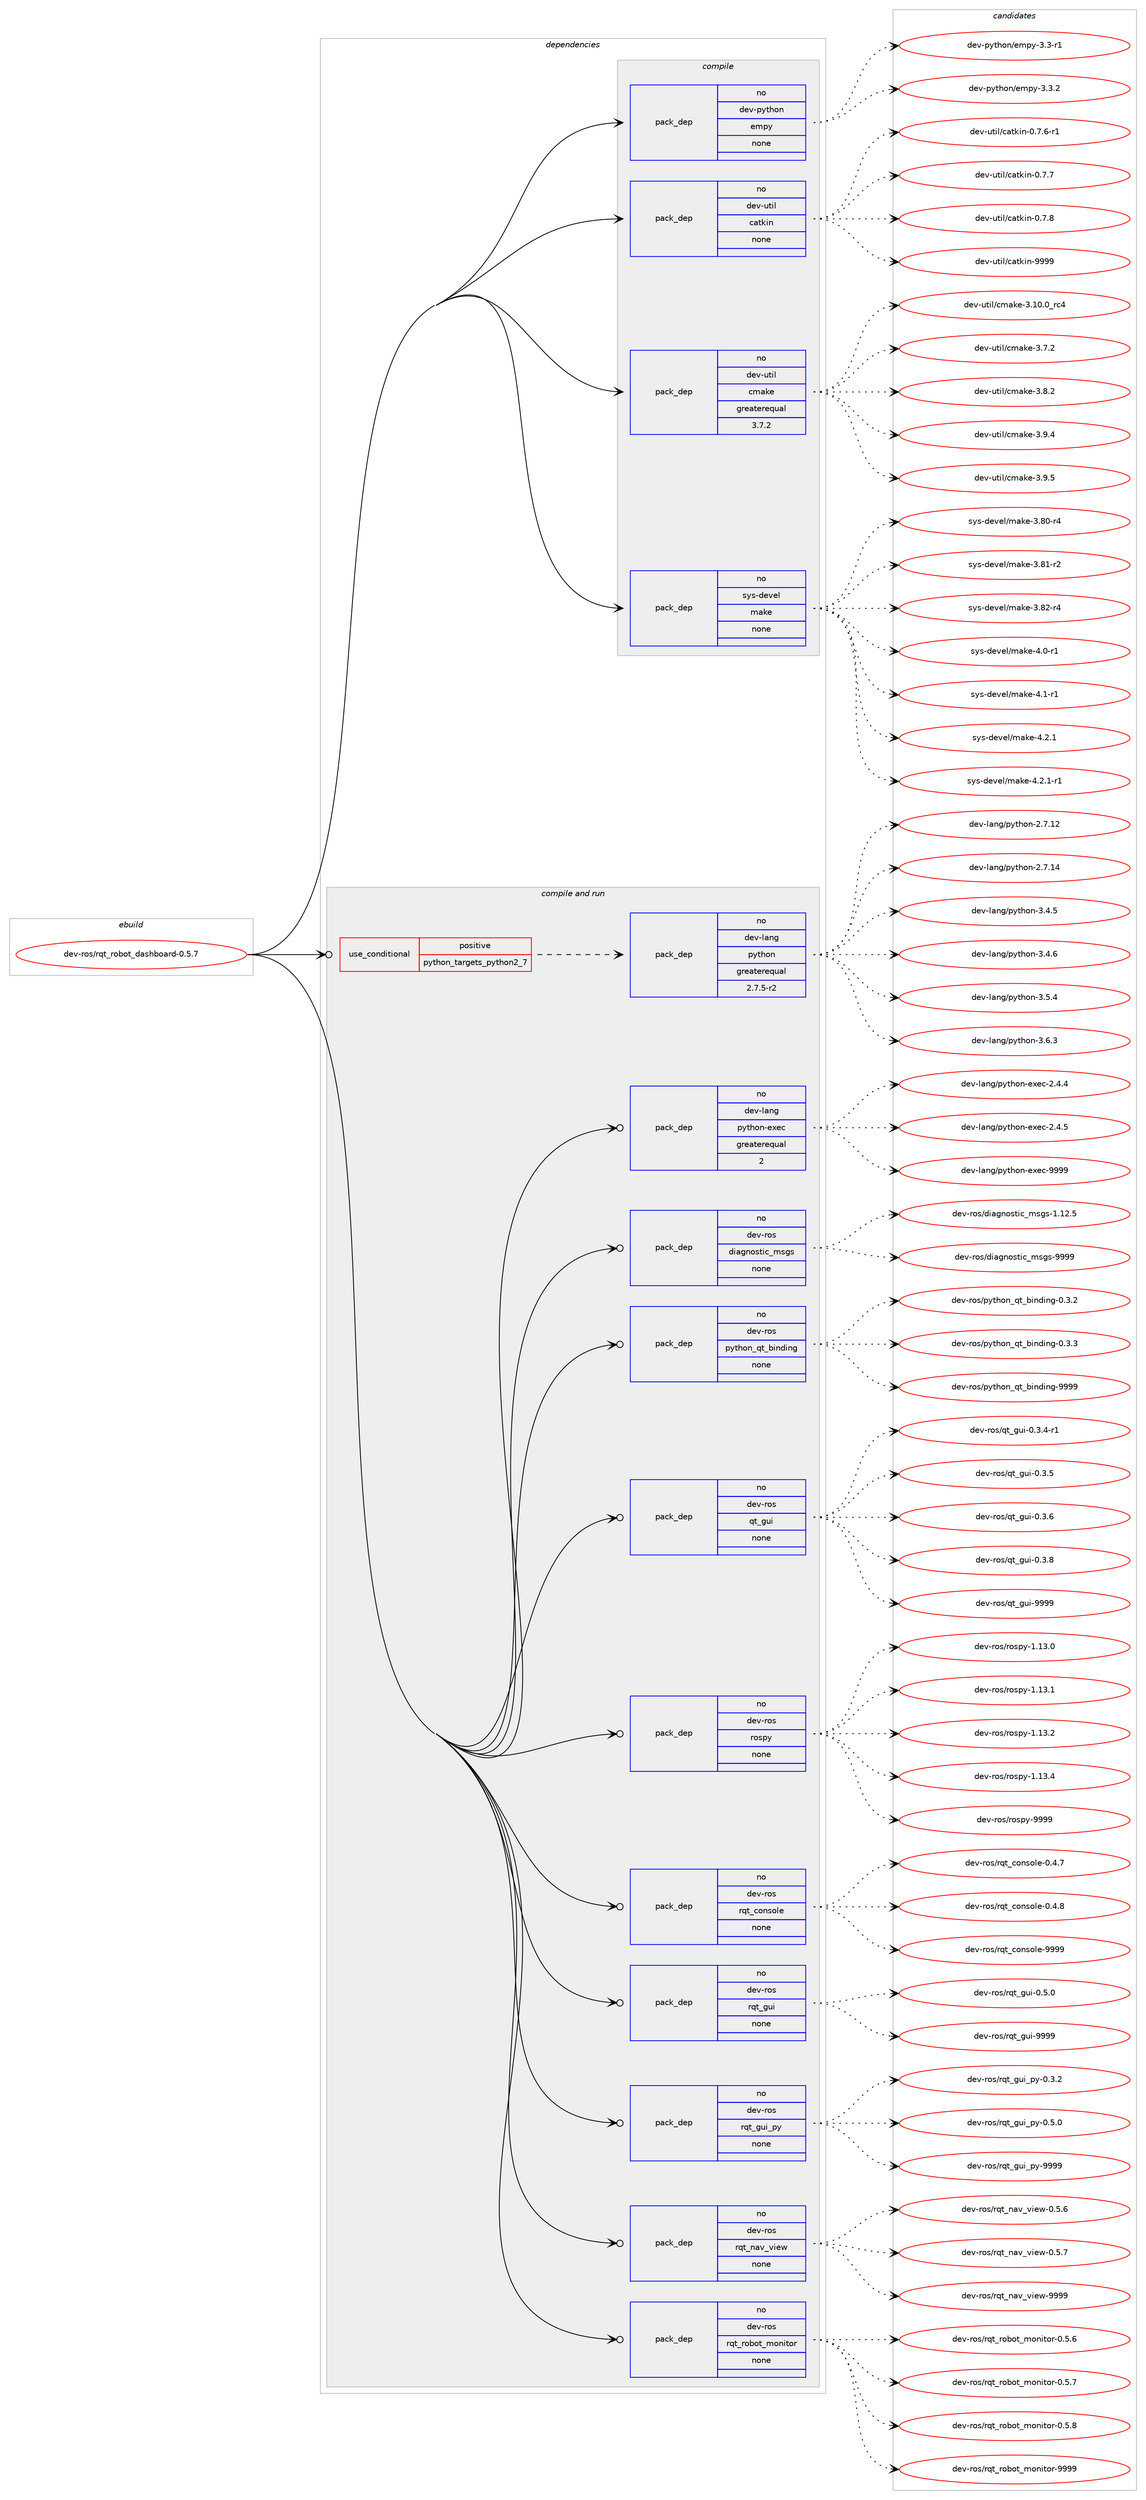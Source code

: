 digraph prolog {

# *************
# Graph options
# *************

newrank=true;
concentrate=true;
compound=true;
graph [rankdir=LR,fontname=Helvetica,fontsize=10,ranksep=1.5];#, ranksep=2.5, nodesep=0.2];
edge  [arrowhead=vee];
node  [fontname=Helvetica,fontsize=10];

# **********
# The ebuild
# **********

subgraph cluster_leftcol {
color=gray;
rank=same;
label=<<i>ebuild</i>>;
id [label="dev-ros/rqt_robot_dashboard-0.5.7", color=red, width=4, href="../dev-ros/rqt_robot_dashboard-0.5.7.svg"];
}

# ****************
# The dependencies
# ****************

subgraph cluster_midcol {
color=gray;
label=<<i>dependencies</i>>;
subgraph cluster_compile {
fillcolor="#eeeeee";
style=filled;
label=<<i>compile</i>>;
subgraph pack162225 {
dependency213310 [label=<<TABLE BORDER="0" CELLBORDER="1" CELLSPACING="0" CELLPADDING="4" WIDTH="220"><TR><TD ROWSPAN="6" CELLPADDING="30">pack_dep</TD></TR><TR><TD WIDTH="110">no</TD></TR><TR><TD>dev-python</TD></TR><TR><TD>empy</TD></TR><TR><TD>none</TD></TR><TR><TD></TD></TR></TABLE>>, shape=none, color=blue];
}
id:e -> dependency213310:w [weight=20,style="solid",arrowhead="vee"];
subgraph pack162226 {
dependency213311 [label=<<TABLE BORDER="0" CELLBORDER="1" CELLSPACING="0" CELLPADDING="4" WIDTH="220"><TR><TD ROWSPAN="6" CELLPADDING="30">pack_dep</TD></TR><TR><TD WIDTH="110">no</TD></TR><TR><TD>dev-util</TD></TR><TR><TD>catkin</TD></TR><TR><TD>none</TD></TR><TR><TD></TD></TR></TABLE>>, shape=none, color=blue];
}
id:e -> dependency213311:w [weight=20,style="solid",arrowhead="vee"];
subgraph pack162227 {
dependency213312 [label=<<TABLE BORDER="0" CELLBORDER="1" CELLSPACING="0" CELLPADDING="4" WIDTH="220"><TR><TD ROWSPAN="6" CELLPADDING="30">pack_dep</TD></TR><TR><TD WIDTH="110">no</TD></TR><TR><TD>dev-util</TD></TR><TR><TD>cmake</TD></TR><TR><TD>greaterequal</TD></TR><TR><TD>3.7.2</TD></TR></TABLE>>, shape=none, color=blue];
}
id:e -> dependency213312:w [weight=20,style="solid",arrowhead="vee"];
subgraph pack162228 {
dependency213313 [label=<<TABLE BORDER="0" CELLBORDER="1" CELLSPACING="0" CELLPADDING="4" WIDTH="220"><TR><TD ROWSPAN="6" CELLPADDING="30">pack_dep</TD></TR><TR><TD WIDTH="110">no</TD></TR><TR><TD>sys-devel</TD></TR><TR><TD>make</TD></TR><TR><TD>none</TD></TR><TR><TD></TD></TR></TABLE>>, shape=none, color=blue];
}
id:e -> dependency213313:w [weight=20,style="solid",arrowhead="vee"];
}
subgraph cluster_compileandrun {
fillcolor="#eeeeee";
style=filled;
label=<<i>compile and run</i>>;
subgraph cond47095 {
dependency213314 [label=<<TABLE BORDER="0" CELLBORDER="1" CELLSPACING="0" CELLPADDING="4"><TR><TD ROWSPAN="3" CELLPADDING="10">use_conditional</TD></TR><TR><TD>positive</TD></TR><TR><TD>python_targets_python2_7</TD></TR></TABLE>>, shape=none, color=red];
subgraph pack162229 {
dependency213315 [label=<<TABLE BORDER="0" CELLBORDER="1" CELLSPACING="0" CELLPADDING="4" WIDTH="220"><TR><TD ROWSPAN="6" CELLPADDING="30">pack_dep</TD></TR><TR><TD WIDTH="110">no</TD></TR><TR><TD>dev-lang</TD></TR><TR><TD>python</TD></TR><TR><TD>greaterequal</TD></TR><TR><TD>2.7.5-r2</TD></TR></TABLE>>, shape=none, color=blue];
}
dependency213314:e -> dependency213315:w [weight=20,style="dashed",arrowhead="vee"];
}
id:e -> dependency213314:w [weight=20,style="solid",arrowhead="odotvee"];
subgraph pack162230 {
dependency213316 [label=<<TABLE BORDER="0" CELLBORDER="1" CELLSPACING="0" CELLPADDING="4" WIDTH="220"><TR><TD ROWSPAN="6" CELLPADDING="30">pack_dep</TD></TR><TR><TD WIDTH="110">no</TD></TR><TR><TD>dev-lang</TD></TR><TR><TD>python-exec</TD></TR><TR><TD>greaterequal</TD></TR><TR><TD>2</TD></TR></TABLE>>, shape=none, color=blue];
}
id:e -> dependency213316:w [weight=20,style="solid",arrowhead="odotvee"];
subgraph pack162231 {
dependency213317 [label=<<TABLE BORDER="0" CELLBORDER="1" CELLSPACING="0" CELLPADDING="4" WIDTH="220"><TR><TD ROWSPAN="6" CELLPADDING="30">pack_dep</TD></TR><TR><TD WIDTH="110">no</TD></TR><TR><TD>dev-ros</TD></TR><TR><TD>diagnostic_msgs</TD></TR><TR><TD>none</TD></TR><TR><TD></TD></TR></TABLE>>, shape=none, color=blue];
}
id:e -> dependency213317:w [weight=20,style="solid",arrowhead="odotvee"];
subgraph pack162232 {
dependency213318 [label=<<TABLE BORDER="0" CELLBORDER="1" CELLSPACING="0" CELLPADDING="4" WIDTH="220"><TR><TD ROWSPAN="6" CELLPADDING="30">pack_dep</TD></TR><TR><TD WIDTH="110">no</TD></TR><TR><TD>dev-ros</TD></TR><TR><TD>python_qt_binding</TD></TR><TR><TD>none</TD></TR><TR><TD></TD></TR></TABLE>>, shape=none, color=blue];
}
id:e -> dependency213318:w [weight=20,style="solid",arrowhead="odotvee"];
subgraph pack162233 {
dependency213319 [label=<<TABLE BORDER="0" CELLBORDER="1" CELLSPACING="0" CELLPADDING="4" WIDTH="220"><TR><TD ROWSPAN="6" CELLPADDING="30">pack_dep</TD></TR><TR><TD WIDTH="110">no</TD></TR><TR><TD>dev-ros</TD></TR><TR><TD>qt_gui</TD></TR><TR><TD>none</TD></TR><TR><TD></TD></TR></TABLE>>, shape=none, color=blue];
}
id:e -> dependency213319:w [weight=20,style="solid",arrowhead="odotvee"];
subgraph pack162234 {
dependency213320 [label=<<TABLE BORDER="0" CELLBORDER="1" CELLSPACING="0" CELLPADDING="4" WIDTH="220"><TR><TD ROWSPAN="6" CELLPADDING="30">pack_dep</TD></TR><TR><TD WIDTH="110">no</TD></TR><TR><TD>dev-ros</TD></TR><TR><TD>rospy</TD></TR><TR><TD>none</TD></TR><TR><TD></TD></TR></TABLE>>, shape=none, color=blue];
}
id:e -> dependency213320:w [weight=20,style="solid",arrowhead="odotvee"];
subgraph pack162235 {
dependency213321 [label=<<TABLE BORDER="0" CELLBORDER="1" CELLSPACING="0" CELLPADDING="4" WIDTH="220"><TR><TD ROWSPAN="6" CELLPADDING="30">pack_dep</TD></TR><TR><TD WIDTH="110">no</TD></TR><TR><TD>dev-ros</TD></TR><TR><TD>rqt_console</TD></TR><TR><TD>none</TD></TR><TR><TD></TD></TR></TABLE>>, shape=none, color=blue];
}
id:e -> dependency213321:w [weight=20,style="solid",arrowhead="odotvee"];
subgraph pack162236 {
dependency213322 [label=<<TABLE BORDER="0" CELLBORDER="1" CELLSPACING="0" CELLPADDING="4" WIDTH="220"><TR><TD ROWSPAN="6" CELLPADDING="30">pack_dep</TD></TR><TR><TD WIDTH="110">no</TD></TR><TR><TD>dev-ros</TD></TR><TR><TD>rqt_gui</TD></TR><TR><TD>none</TD></TR><TR><TD></TD></TR></TABLE>>, shape=none, color=blue];
}
id:e -> dependency213322:w [weight=20,style="solid",arrowhead="odotvee"];
subgraph pack162237 {
dependency213323 [label=<<TABLE BORDER="0" CELLBORDER="1" CELLSPACING="0" CELLPADDING="4" WIDTH="220"><TR><TD ROWSPAN="6" CELLPADDING="30">pack_dep</TD></TR><TR><TD WIDTH="110">no</TD></TR><TR><TD>dev-ros</TD></TR><TR><TD>rqt_gui_py</TD></TR><TR><TD>none</TD></TR><TR><TD></TD></TR></TABLE>>, shape=none, color=blue];
}
id:e -> dependency213323:w [weight=20,style="solid",arrowhead="odotvee"];
subgraph pack162238 {
dependency213324 [label=<<TABLE BORDER="0" CELLBORDER="1" CELLSPACING="0" CELLPADDING="4" WIDTH="220"><TR><TD ROWSPAN="6" CELLPADDING="30">pack_dep</TD></TR><TR><TD WIDTH="110">no</TD></TR><TR><TD>dev-ros</TD></TR><TR><TD>rqt_nav_view</TD></TR><TR><TD>none</TD></TR><TR><TD></TD></TR></TABLE>>, shape=none, color=blue];
}
id:e -> dependency213324:w [weight=20,style="solid",arrowhead="odotvee"];
subgraph pack162239 {
dependency213325 [label=<<TABLE BORDER="0" CELLBORDER="1" CELLSPACING="0" CELLPADDING="4" WIDTH="220"><TR><TD ROWSPAN="6" CELLPADDING="30">pack_dep</TD></TR><TR><TD WIDTH="110">no</TD></TR><TR><TD>dev-ros</TD></TR><TR><TD>rqt_robot_monitor</TD></TR><TR><TD>none</TD></TR><TR><TD></TD></TR></TABLE>>, shape=none, color=blue];
}
id:e -> dependency213325:w [weight=20,style="solid",arrowhead="odotvee"];
}
subgraph cluster_run {
fillcolor="#eeeeee";
style=filled;
label=<<i>run</i>>;
}
}

# **************
# The candidates
# **************

subgraph cluster_choices {
rank=same;
color=gray;
label=<<i>candidates</i>>;

subgraph choice162225 {
color=black;
nodesep=1;
choice1001011184511212111610411111047101109112121455146514511449 [label="dev-python/empy-3.3-r1", color=red, width=4,href="../dev-python/empy-3.3-r1.svg"];
choice1001011184511212111610411111047101109112121455146514650 [label="dev-python/empy-3.3.2", color=red, width=4,href="../dev-python/empy-3.3.2.svg"];
dependency213310:e -> choice1001011184511212111610411111047101109112121455146514511449:w [style=dotted,weight="100"];
dependency213310:e -> choice1001011184511212111610411111047101109112121455146514650:w [style=dotted,weight="100"];
}
subgraph choice162226 {
color=black;
nodesep=1;
choice100101118451171161051084799971161071051104548465546544511449 [label="dev-util/catkin-0.7.6-r1", color=red, width=4,href="../dev-util/catkin-0.7.6-r1.svg"];
choice10010111845117116105108479997116107105110454846554655 [label="dev-util/catkin-0.7.7", color=red, width=4,href="../dev-util/catkin-0.7.7.svg"];
choice10010111845117116105108479997116107105110454846554656 [label="dev-util/catkin-0.7.8", color=red, width=4,href="../dev-util/catkin-0.7.8.svg"];
choice100101118451171161051084799971161071051104557575757 [label="dev-util/catkin-9999", color=red, width=4,href="../dev-util/catkin-9999.svg"];
dependency213311:e -> choice100101118451171161051084799971161071051104548465546544511449:w [style=dotted,weight="100"];
dependency213311:e -> choice10010111845117116105108479997116107105110454846554655:w [style=dotted,weight="100"];
dependency213311:e -> choice10010111845117116105108479997116107105110454846554656:w [style=dotted,weight="100"];
dependency213311:e -> choice100101118451171161051084799971161071051104557575757:w [style=dotted,weight="100"];
}
subgraph choice162227 {
color=black;
nodesep=1;
choice1001011184511711610510847991099710710145514649484648951149952 [label="dev-util/cmake-3.10.0_rc4", color=red, width=4,href="../dev-util/cmake-3.10.0_rc4.svg"];
choice10010111845117116105108479910997107101455146554650 [label="dev-util/cmake-3.7.2", color=red, width=4,href="../dev-util/cmake-3.7.2.svg"];
choice10010111845117116105108479910997107101455146564650 [label="dev-util/cmake-3.8.2", color=red, width=4,href="../dev-util/cmake-3.8.2.svg"];
choice10010111845117116105108479910997107101455146574652 [label="dev-util/cmake-3.9.4", color=red, width=4,href="../dev-util/cmake-3.9.4.svg"];
choice10010111845117116105108479910997107101455146574653 [label="dev-util/cmake-3.9.5", color=red, width=4,href="../dev-util/cmake-3.9.5.svg"];
dependency213312:e -> choice1001011184511711610510847991099710710145514649484648951149952:w [style=dotted,weight="100"];
dependency213312:e -> choice10010111845117116105108479910997107101455146554650:w [style=dotted,weight="100"];
dependency213312:e -> choice10010111845117116105108479910997107101455146564650:w [style=dotted,weight="100"];
dependency213312:e -> choice10010111845117116105108479910997107101455146574652:w [style=dotted,weight="100"];
dependency213312:e -> choice10010111845117116105108479910997107101455146574653:w [style=dotted,weight="100"];
}
subgraph choice162228 {
color=black;
nodesep=1;
choice11512111545100101118101108471099710710145514656484511452 [label="sys-devel/make-3.80-r4", color=red, width=4,href="../sys-devel/make-3.80-r4.svg"];
choice11512111545100101118101108471099710710145514656494511450 [label="sys-devel/make-3.81-r2", color=red, width=4,href="../sys-devel/make-3.81-r2.svg"];
choice11512111545100101118101108471099710710145514656504511452 [label="sys-devel/make-3.82-r4", color=red, width=4,href="../sys-devel/make-3.82-r4.svg"];
choice115121115451001011181011084710997107101455246484511449 [label="sys-devel/make-4.0-r1", color=red, width=4,href="../sys-devel/make-4.0-r1.svg"];
choice115121115451001011181011084710997107101455246494511449 [label="sys-devel/make-4.1-r1", color=red, width=4,href="../sys-devel/make-4.1-r1.svg"];
choice115121115451001011181011084710997107101455246504649 [label="sys-devel/make-4.2.1", color=red, width=4,href="../sys-devel/make-4.2.1.svg"];
choice1151211154510010111810110847109971071014552465046494511449 [label="sys-devel/make-4.2.1-r1", color=red, width=4,href="../sys-devel/make-4.2.1-r1.svg"];
dependency213313:e -> choice11512111545100101118101108471099710710145514656484511452:w [style=dotted,weight="100"];
dependency213313:e -> choice11512111545100101118101108471099710710145514656494511450:w [style=dotted,weight="100"];
dependency213313:e -> choice11512111545100101118101108471099710710145514656504511452:w [style=dotted,weight="100"];
dependency213313:e -> choice115121115451001011181011084710997107101455246484511449:w [style=dotted,weight="100"];
dependency213313:e -> choice115121115451001011181011084710997107101455246494511449:w [style=dotted,weight="100"];
dependency213313:e -> choice115121115451001011181011084710997107101455246504649:w [style=dotted,weight="100"];
dependency213313:e -> choice1151211154510010111810110847109971071014552465046494511449:w [style=dotted,weight="100"];
}
subgraph choice162229 {
color=black;
nodesep=1;
choice10010111845108971101034711212111610411111045504655464950 [label="dev-lang/python-2.7.12", color=red, width=4,href="../dev-lang/python-2.7.12.svg"];
choice10010111845108971101034711212111610411111045504655464952 [label="dev-lang/python-2.7.14", color=red, width=4,href="../dev-lang/python-2.7.14.svg"];
choice100101118451089711010347112121116104111110455146524653 [label="dev-lang/python-3.4.5", color=red, width=4,href="../dev-lang/python-3.4.5.svg"];
choice100101118451089711010347112121116104111110455146524654 [label="dev-lang/python-3.4.6", color=red, width=4,href="../dev-lang/python-3.4.6.svg"];
choice100101118451089711010347112121116104111110455146534652 [label="dev-lang/python-3.5.4", color=red, width=4,href="../dev-lang/python-3.5.4.svg"];
choice100101118451089711010347112121116104111110455146544651 [label="dev-lang/python-3.6.3", color=red, width=4,href="../dev-lang/python-3.6.3.svg"];
dependency213315:e -> choice10010111845108971101034711212111610411111045504655464950:w [style=dotted,weight="100"];
dependency213315:e -> choice10010111845108971101034711212111610411111045504655464952:w [style=dotted,weight="100"];
dependency213315:e -> choice100101118451089711010347112121116104111110455146524653:w [style=dotted,weight="100"];
dependency213315:e -> choice100101118451089711010347112121116104111110455146524654:w [style=dotted,weight="100"];
dependency213315:e -> choice100101118451089711010347112121116104111110455146534652:w [style=dotted,weight="100"];
dependency213315:e -> choice100101118451089711010347112121116104111110455146544651:w [style=dotted,weight="100"];
}
subgraph choice162230 {
color=black;
nodesep=1;
choice1001011184510897110103471121211161041111104510112010199455046524652 [label="dev-lang/python-exec-2.4.4", color=red, width=4,href="../dev-lang/python-exec-2.4.4.svg"];
choice1001011184510897110103471121211161041111104510112010199455046524653 [label="dev-lang/python-exec-2.4.5", color=red, width=4,href="../dev-lang/python-exec-2.4.5.svg"];
choice10010111845108971101034711212111610411111045101120101994557575757 [label="dev-lang/python-exec-9999", color=red, width=4,href="../dev-lang/python-exec-9999.svg"];
dependency213316:e -> choice1001011184510897110103471121211161041111104510112010199455046524652:w [style=dotted,weight="100"];
dependency213316:e -> choice1001011184510897110103471121211161041111104510112010199455046524653:w [style=dotted,weight="100"];
dependency213316:e -> choice10010111845108971101034711212111610411111045101120101994557575757:w [style=dotted,weight="100"];
}
subgraph choice162231 {
color=black;
nodesep=1;
choice100101118451141111154710010597103110111115116105999510911510311545494649504653 [label="dev-ros/diagnostic_msgs-1.12.5", color=red, width=4,href="../dev-ros/diagnostic_msgs-1.12.5.svg"];
choice10010111845114111115471001059710311011111511610599951091151031154557575757 [label="dev-ros/diagnostic_msgs-9999", color=red, width=4,href="../dev-ros/diagnostic_msgs-9999.svg"];
dependency213317:e -> choice100101118451141111154710010597103110111115116105999510911510311545494649504653:w [style=dotted,weight="100"];
dependency213317:e -> choice10010111845114111115471001059710311011111511610599951091151031154557575757:w [style=dotted,weight="100"];
}
subgraph choice162232 {
color=black;
nodesep=1;
choice1001011184511411111547112121116104111110951131169598105110100105110103454846514650 [label="dev-ros/python_qt_binding-0.3.2", color=red, width=4,href="../dev-ros/python_qt_binding-0.3.2.svg"];
choice1001011184511411111547112121116104111110951131169598105110100105110103454846514651 [label="dev-ros/python_qt_binding-0.3.3", color=red, width=4,href="../dev-ros/python_qt_binding-0.3.3.svg"];
choice10010111845114111115471121211161041111109511311695981051101001051101034557575757 [label="dev-ros/python_qt_binding-9999", color=red, width=4,href="../dev-ros/python_qt_binding-9999.svg"];
dependency213318:e -> choice1001011184511411111547112121116104111110951131169598105110100105110103454846514650:w [style=dotted,weight="100"];
dependency213318:e -> choice1001011184511411111547112121116104111110951131169598105110100105110103454846514651:w [style=dotted,weight="100"];
dependency213318:e -> choice10010111845114111115471121211161041111109511311695981051101001051101034557575757:w [style=dotted,weight="100"];
}
subgraph choice162233 {
color=black;
nodesep=1;
choice1001011184511411111547113116951031171054548465146524511449 [label="dev-ros/qt_gui-0.3.4-r1", color=red, width=4,href="../dev-ros/qt_gui-0.3.4-r1.svg"];
choice100101118451141111154711311695103117105454846514653 [label="dev-ros/qt_gui-0.3.5", color=red, width=4,href="../dev-ros/qt_gui-0.3.5.svg"];
choice100101118451141111154711311695103117105454846514654 [label="dev-ros/qt_gui-0.3.6", color=red, width=4,href="../dev-ros/qt_gui-0.3.6.svg"];
choice100101118451141111154711311695103117105454846514656 [label="dev-ros/qt_gui-0.3.8", color=red, width=4,href="../dev-ros/qt_gui-0.3.8.svg"];
choice1001011184511411111547113116951031171054557575757 [label="dev-ros/qt_gui-9999", color=red, width=4,href="../dev-ros/qt_gui-9999.svg"];
dependency213319:e -> choice1001011184511411111547113116951031171054548465146524511449:w [style=dotted,weight="100"];
dependency213319:e -> choice100101118451141111154711311695103117105454846514653:w [style=dotted,weight="100"];
dependency213319:e -> choice100101118451141111154711311695103117105454846514654:w [style=dotted,weight="100"];
dependency213319:e -> choice100101118451141111154711311695103117105454846514656:w [style=dotted,weight="100"];
dependency213319:e -> choice1001011184511411111547113116951031171054557575757:w [style=dotted,weight="100"];
}
subgraph choice162234 {
color=black;
nodesep=1;
choice100101118451141111154711411111511212145494649514648 [label="dev-ros/rospy-1.13.0", color=red, width=4,href="../dev-ros/rospy-1.13.0.svg"];
choice100101118451141111154711411111511212145494649514649 [label="dev-ros/rospy-1.13.1", color=red, width=4,href="../dev-ros/rospy-1.13.1.svg"];
choice100101118451141111154711411111511212145494649514650 [label="dev-ros/rospy-1.13.2", color=red, width=4,href="../dev-ros/rospy-1.13.2.svg"];
choice100101118451141111154711411111511212145494649514652 [label="dev-ros/rospy-1.13.4", color=red, width=4,href="../dev-ros/rospy-1.13.4.svg"];
choice10010111845114111115471141111151121214557575757 [label="dev-ros/rospy-9999", color=red, width=4,href="../dev-ros/rospy-9999.svg"];
dependency213320:e -> choice100101118451141111154711411111511212145494649514648:w [style=dotted,weight="100"];
dependency213320:e -> choice100101118451141111154711411111511212145494649514649:w [style=dotted,weight="100"];
dependency213320:e -> choice100101118451141111154711411111511212145494649514650:w [style=dotted,weight="100"];
dependency213320:e -> choice100101118451141111154711411111511212145494649514652:w [style=dotted,weight="100"];
dependency213320:e -> choice10010111845114111115471141111151121214557575757:w [style=dotted,weight="100"];
}
subgraph choice162235 {
color=black;
nodesep=1;
choice10010111845114111115471141131169599111110115111108101454846524655 [label="dev-ros/rqt_console-0.4.7", color=red, width=4,href="../dev-ros/rqt_console-0.4.7.svg"];
choice10010111845114111115471141131169599111110115111108101454846524656 [label="dev-ros/rqt_console-0.4.8", color=red, width=4,href="../dev-ros/rqt_console-0.4.8.svg"];
choice100101118451141111154711411311695991111101151111081014557575757 [label="dev-ros/rqt_console-9999", color=red, width=4,href="../dev-ros/rqt_console-9999.svg"];
dependency213321:e -> choice10010111845114111115471141131169599111110115111108101454846524655:w [style=dotted,weight="100"];
dependency213321:e -> choice10010111845114111115471141131169599111110115111108101454846524656:w [style=dotted,weight="100"];
dependency213321:e -> choice100101118451141111154711411311695991111101151111081014557575757:w [style=dotted,weight="100"];
}
subgraph choice162236 {
color=black;
nodesep=1;
choice100101118451141111154711411311695103117105454846534648 [label="dev-ros/rqt_gui-0.5.0", color=red, width=4,href="../dev-ros/rqt_gui-0.5.0.svg"];
choice1001011184511411111547114113116951031171054557575757 [label="dev-ros/rqt_gui-9999", color=red, width=4,href="../dev-ros/rqt_gui-9999.svg"];
dependency213322:e -> choice100101118451141111154711411311695103117105454846534648:w [style=dotted,weight="100"];
dependency213322:e -> choice1001011184511411111547114113116951031171054557575757:w [style=dotted,weight="100"];
}
subgraph choice162237 {
color=black;
nodesep=1;
choice10010111845114111115471141131169510311710595112121454846514650 [label="dev-ros/rqt_gui_py-0.3.2", color=red, width=4,href="../dev-ros/rqt_gui_py-0.3.2.svg"];
choice10010111845114111115471141131169510311710595112121454846534648 [label="dev-ros/rqt_gui_py-0.5.0", color=red, width=4,href="../dev-ros/rqt_gui_py-0.5.0.svg"];
choice100101118451141111154711411311695103117105951121214557575757 [label="dev-ros/rqt_gui_py-9999", color=red, width=4,href="../dev-ros/rqt_gui_py-9999.svg"];
dependency213323:e -> choice10010111845114111115471141131169510311710595112121454846514650:w [style=dotted,weight="100"];
dependency213323:e -> choice10010111845114111115471141131169510311710595112121454846534648:w [style=dotted,weight="100"];
dependency213323:e -> choice100101118451141111154711411311695103117105951121214557575757:w [style=dotted,weight="100"];
}
subgraph choice162238 {
color=black;
nodesep=1;
choice1001011184511411111547114113116951109711895118105101119454846534654 [label="dev-ros/rqt_nav_view-0.5.6", color=red, width=4,href="../dev-ros/rqt_nav_view-0.5.6.svg"];
choice1001011184511411111547114113116951109711895118105101119454846534655 [label="dev-ros/rqt_nav_view-0.5.7", color=red, width=4,href="../dev-ros/rqt_nav_view-0.5.7.svg"];
choice10010111845114111115471141131169511097118951181051011194557575757 [label="dev-ros/rqt_nav_view-9999", color=red, width=4,href="../dev-ros/rqt_nav_view-9999.svg"];
dependency213324:e -> choice1001011184511411111547114113116951109711895118105101119454846534654:w [style=dotted,weight="100"];
dependency213324:e -> choice1001011184511411111547114113116951109711895118105101119454846534655:w [style=dotted,weight="100"];
dependency213324:e -> choice10010111845114111115471141131169511097118951181051011194557575757:w [style=dotted,weight="100"];
}
subgraph choice162239 {
color=black;
nodesep=1;
choice1001011184511411111547114113116951141119811111695109111110105116111114454846534654 [label="dev-ros/rqt_robot_monitor-0.5.6", color=red, width=4,href="../dev-ros/rqt_robot_monitor-0.5.6.svg"];
choice1001011184511411111547114113116951141119811111695109111110105116111114454846534655 [label="dev-ros/rqt_robot_monitor-0.5.7", color=red, width=4,href="../dev-ros/rqt_robot_monitor-0.5.7.svg"];
choice1001011184511411111547114113116951141119811111695109111110105116111114454846534656 [label="dev-ros/rqt_robot_monitor-0.5.8", color=red, width=4,href="../dev-ros/rqt_robot_monitor-0.5.8.svg"];
choice10010111845114111115471141131169511411198111116951091111101051161111144557575757 [label="dev-ros/rqt_robot_monitor-9999", color=red, width=4,href="../dev-ros/rqt_robot_monitor-9999.svg"];
dependency213325:e -> choice1001011184511411111547114113116951141119811111695109111110105116111114454846534654:w [style=dotted,weight="100"];
dependency213325:e -> choice1001011184511411111547114113116951141119811111695109111110105116111114454846534655:w [style=dotted,weight="100"];
dependency213325:e -> choice1001011184511411111547114113116951141119811111695109111110105116111114454846534656:w [style=dotted,weight="100"];
dependency213325:e -> choice10010111845114111115471141131169511411198111116951091111101051161111144557575757:w [style=dotted,weight="100"];
}
}

}

